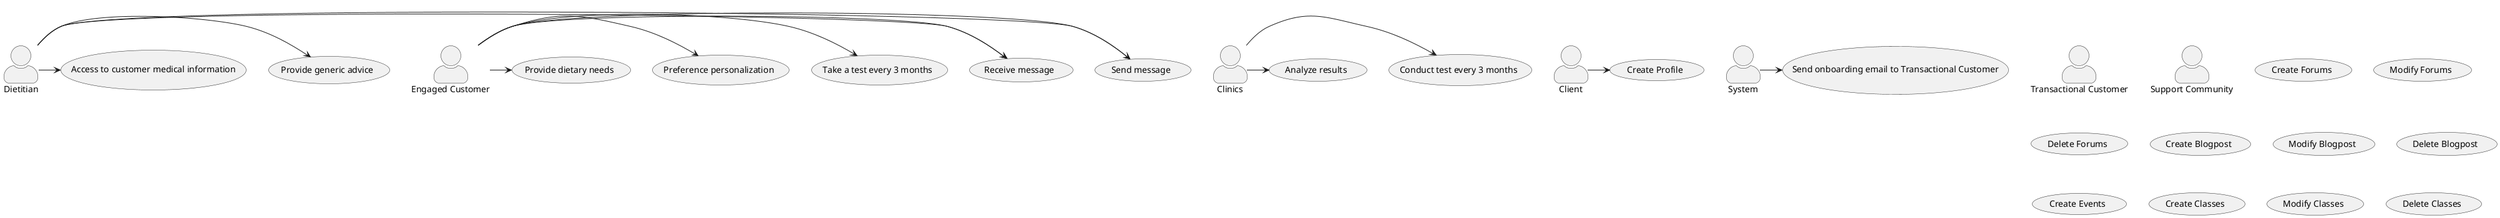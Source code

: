 @startuml
'https://plantuml.com/use-case-diagram

skinparam actorStyle awesome

:Transactional Customer: as transactionalCustomer
:Client:
:Engaged Customer: as engagedCustomer
:Support Community: as supportCommunity
(Create Profile) as createProfile
(Preference personalization) as preferencePersonalization
(Provide dietary needs) as provideDietaryNeeds

(Create Forums) as createForums
(Modify Forums) as modifyForums
(Delete Forums) as deleteForums

(Create Blogpost) as createBlogpost
(Modify Blogpost) as modifyBlogpost
(Delete Blogpost) as deleteBlogpost

(Create Events) as createEvents
(Create Classes) as createClasses
(Modify Classes) as modifyClasses
(Delete Classes) as deleteClasses

Dietitian -> (Provide generic advice)
Dietitian -> (Access to customer medical information)
Dietitian -> (Send message)
Dietitian -> (Receive message)
engagedCustomer -> (Send message)
engagedCustomer -> (Receive message)

Clinics -> (Conduct test every 3 months)
engagedCustomer -> (Take a test every 3 months)
Clinics -> (Analyze results)

Client -> createProfile

engagedCustomer -> preferencePersonalization
engagedCustomer -> provideDietaryNeeds

System -> (Send onboarding email to Transactional Customer)

@enduml